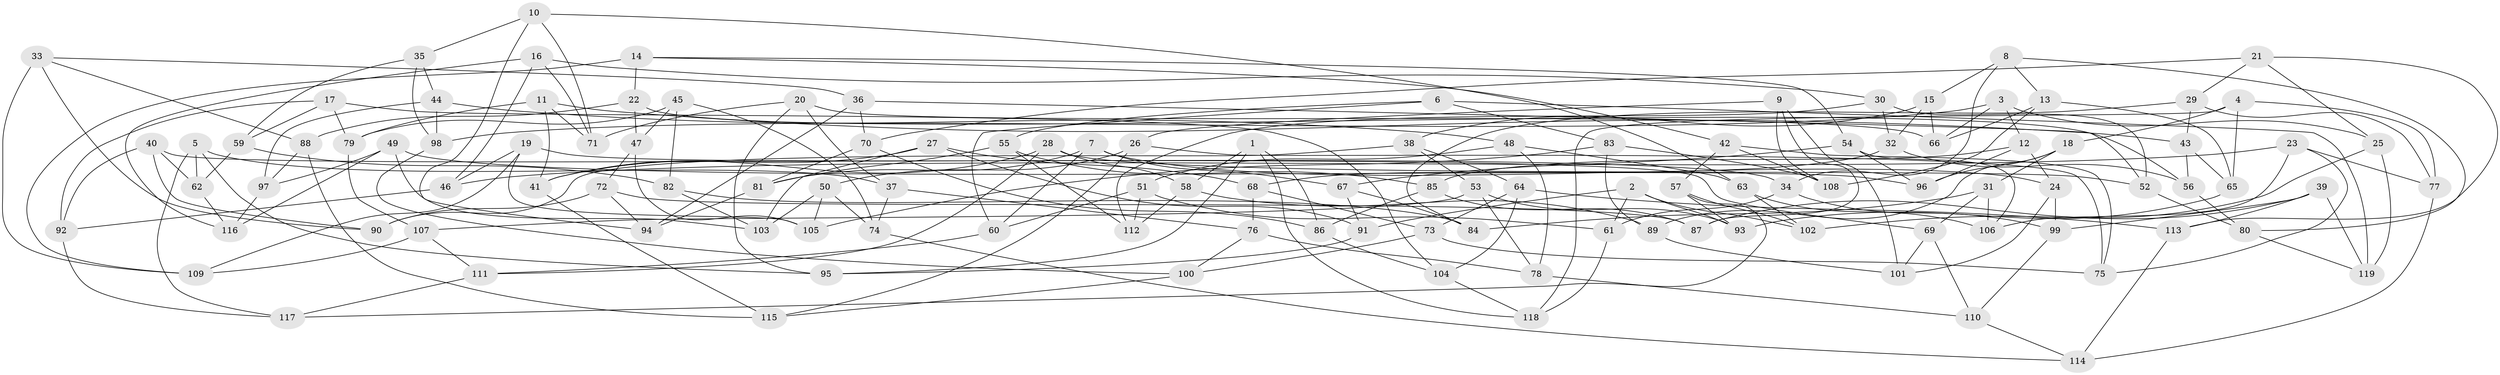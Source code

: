 // coarse degree distribution, {8: 0.1016949152542373, 4: 0.4067796610169492, 10: 0.06779661016949153, 6: 0.288135593220339, 9: 0.03389830508474576, 13: 0.01694915254237288, 7: 0.01694915254237288, 5: 0.05084745762711865, 3: 0.01694915254237288}
// Generated by graph-tools (version 1.1) at 2025/20/03/04/25 18:20:34]
// undirected, 119 vertices, 238 edges
graph export_dot {
graph [start="1"]
  node [color=gray90,style=filled];
  1;
  2;
  3;
  4;
  5;
  6;
  7;
  8;
  9;
  10;
  11;
  12;
  13;
  14;
  15;
  16;
  17;
  18;
  19;
  20;
  21;
  22;
  23;
  24;
  25;
  26;
  27;
  28;
  29;
  30;
  31;
  32;
  33;
  34;
  35;
  36;
  37;
  38;
  39;
  40;
  41;
  42;
  43;
  44;
  45;
  46;
  47;
  48;
  49;
  50;
  51;
  52;
  53;
  54;
  55;
  56;
  57;
  58;
  59;
  60;
  61;
  62;
  63;
  64;
  65;
  66;
  67;
  68;
  69;
  70;
  71;
  72;
  73;
  74;
  75;
  76;
  77;
  78;
  79;
  80;
  81;
  82;
  83;
  84;
  85;
  86;
  87;
  88;
  89;
  90;
  91;
  92;
  93;
  94;
  95;
  96;
  97;
  98;
  99;
  100;
  101;
  102;
  103;
  104;
  105;
  106;
  107;
  108;
  109;
  110;
  111;
  112;
  113;
  114;
  115;
  116;
  117;
  118;
  119;
  1 -- 95;
  1 -- 118;
  1 -- 86;
  1 -- 58;
  2 -- 93;
  2 -- 91;
  2 -- 102;
  2 -- 61;
  3 -- 66;
  3 -- 25;
  3 -- 98;
  3 -- 12;
  4 -- 118;
  4 -- 77;
  4 -- 65;
  4 -- 18;
  5 -- 95;
  5 -- 117;
  5 -- 62;
  5 -- 37;
  6 -- 60;
  6 -- 55;
  6 -- 119;
  6 -- 83;
  7 -- 67;
  7 -- 24;
  7 -- 81;
  7 -- 60;
  8 -- 15;
  8 -- 13;
  8 -- 80;
  8 -- 34;
  9 -- 87;
  9 -- 108;
  9 -- 101;
  9 -- 26;
  10 -- 71;
  10 -- 35;
  10 -- 63;
  10 -- 94;
  11 -- 43;
  11 -- 79;
  11 -- 41;
  11 -- 71;
  12 -- 96;
  12 -- 85;
  12 -- 24;
  13 -- 65;
  13 -- 66;
  13 -- 108;
  14 -- 42;
  14 -- 54;
  14 -- 22;
  14 -- 109;
  15 -- 66;
  15 -- 32;
  15 -- 38;
  16 -- 116;
  16 -- 71;
  16 -- 46;
  16 -- 30;
  17 -- 59;
  17 -- 92;
  17 -- 104;
  17 -- 79;
  18 -- 96;
  18 -- 31;
  18 -- 89;
  19 -- 109;
  19 -- 34;
  19 -- 105;
  19 -- 46;
  20 -- 95;
  20 -- 37;
  20 -- 71;
  20 -- 66;
  21 -- 70;
  21 -- 25;
  21 -- 29;
  21 -- 113;
  22 -- 88;
  22 -- 47;
  22 -- 56;
  23 -- 106;
  23 -- 75;
  23 -- 77;
  23 -- 46;
  24 -- 99;
  24 -- 101;
  25 -- 119;
  25 -- 87;
  26 -- 50;
  26 -- 115;
  26 -- 75;
  27 -- 103;
  27 -- 91;
  27 -- 68;
  27 -- 41;
  28 -- 111;
  28 -- 58;
  28 -- 41;
  28 -- 52;
  29 -- 43;
  29 -- 77;
  29 -- 84;
  30 -- 112;
  30 -- 32;
  30 -- 52;
  31 -- 84;
  31 -- 69;
  31 -- 106;
  32 -- 68;
  32 -- 56;
  33 -- 109;
  33 -- 90;
  33 -- 88;
  33 -- 36;
  34 -- 99;
  34 -- 61;
  35 -- 59;
  35 -- 44;
  35 -- 98;
  36 -- 70;
  36 -- 52;
  36 -- 94;
  37 -- 76;
  37 -- 74;
  38 -- 90;
  38 -- 53;
  38 -- 64;
  39 -- 99;
  39 -- 119;
  39 -- 113;
  39 -- 102;
  40 -- 92;
  40 -- 62;
  40 -- 90;
  40 -- 69;
  41 -- 115;
  42 -- 57;
  42 -- 108;
  42 -- 75;
  43 -- 65;
  43 -- 56;
  44 -- 48;
  44 -- 97;
  44 -- 98;
  45 -- 47;
  45 -- 74;
  45 -- 82;
  45 -- 79;
  46 -- 92;
  47 -- 105;
  47 -- 72;
  48 -- 78;
  48 -- 51;
  48 -- 63;
  49 -- 116;
  49 -- 96;
  49 -- 103;
  49 -- 97;
  50 -- 103;
  50 -- 105;
  50 -- 74;
  51 -- 61;
  51 -- 60;
  51 -- 112;
  52 -- 80;
  53 -- 78;
  53 -- 93;
  53 -- 107;
  54 -- 67;
  54 -- 96;
  54 -- 106;
  55 -- 81;
  55 -- 112;
  55 -- 85;
  56 -- 80;
  57 -- 93;
  57 -- 117;
  57 -- 102;
  58 -- 89;
  58 -- 112;
  59 -- 82;
  59 -- 62;
  60 -- 111;
  61 -- 118;
  62 -- 116;
  63 -- 102;
  63 -- 106;
  64 -- 113;
  64 -- 73;
  64 -- 104;
  65 -- 93;
  67 -- 91;
  67 -- 84;
  68 -- 73;
  68 -- 76;
  69 -- 110;
  69 -- 101;
  70 -- 81;
  70 -- 86;
  72 -- 90;
  72 -- 87;
  72 -- 94;
  73 -- 75;
  73 -- 100;
  74 -- 114;
  76 -- 100;
  76 -- 78;
  77 -- 114;
  78 -- 110;
  79 -- 107;
  80 -- 119;
  81 -- 94;
  82 -- 84;
  82 -- 103;
  83 -- 89;
  83 -- 105;
  83 -- 108;
  85 -- 86;
  85 -- 87;
  86 -- 104;
  88 -- 115;
  88 -- 97;
  89 -- 101;
  91 -- 95;
  92 -- 117;
  97 -- 116;
  98 -- 100;
  99 -- 110;
  100 -- 115;
  104 -- 118;
  107 -- 109;
  107 -- 111;
  110 -- 114;
  111 -- 117;
  113 -- 114;
}

